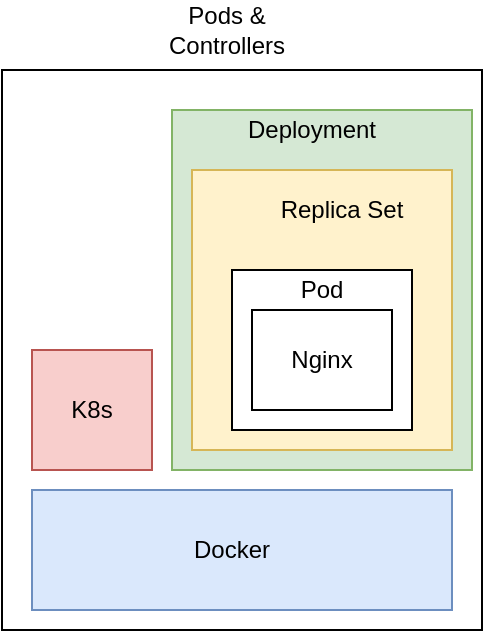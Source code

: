 <mxfile version="12.2.2" type="device" pages="1"><diagram id="HtEJY53MmbjQ3tsbljuF" name="Page-1"><mxGraphModel dx="854" dy="490" grid="1" gridSize="10" guides="1" tooltips="1" connect="1" arrows="1" fold="1" page="1" pageScale="1" pageWidth="850" pageHeight="1100" math="0" shadow="0"><root><mxCell id="0"/><mxCell id="1" parent="0"/><mxCell id="SwyqeuiKNYTdVE5nKa6j-1" value="" style="rounded=0;whiteSpace=wrap;html=1;" vertex="1" parent="1"><mxGeometry x="265" y="100" width="240" height="280" as="geometry"/></mxCell><mxCell id="SwyqeuiKNYTdVE5nKa6j-5" value="" style="rounded=0;whiteSpace=wrap;html=1;fillColor=#d5e8d4;strokeColor=#82b366;" vertex="1" parent="1"><mxGeometry x="350" y="120" width="150" height="180" as="geometry"/></mxCell><mxCell id="SwyqeuiKNYTdVE5nKa6j-12" value="" style="rounded=0;whiteSpace=wrap;html=1;fillColor=#fff2cc;strokeColor=#d6b656;" vertex="1" parent="1"><mxGeometry x="360" y="150" width="130" height="140" as="geometry"/></mxCell><mxCell id="SwyqeuiKNYTdVE5nKa6j-2" value="" style="rounded=0;whiteSpace=wrap;html=1;fillColor=#dae8fc;strokeColor=#6c8ebf;" vertex="1" parent="1"><mxGeometry x="280" y="310" width="210" height="60" as="geometry"/></mxCell><mxCell id="SwyqeuiKNYTdVE5nKa6j-3" value="Docker" style="text;html=1;strokeColor=none;fillColor=none;align=center;verticalAlign=middle;whiteSpace=wrap;rounded=0;" vertex="1" parent="1"><mxGeometry x="360" y="330" width="40" height="20" as="geometry"/></mxCell><mxCell id="SwyqeuiKNYTdVE5nKa6j-4" value="K8s" style="rounded=0;whiteSpace=wrap;html=1;fillColor=#f8cecc;strokeColor=#b85450;" vertex="1" parent="1"><mxGeometry x="280" y="240" width="60" height="60" as="geometry"/></mxCell><mxCell id="SwyqeuiKNYTdVE5nKa6j-6" value="" style="rounded=0;whiteSpace=wrap;html=1;" vertex="1" parent="1"><mxGeometry x="380" y="200" width="90" height="80" as="geometry"/></mxCell><mxCell id="SwyqeuiKNYTdVE5nKa6j-7" value="Deployment" style="text;html=1;strokeColor=none;fillColor=none;align=center;verticalAlign=middle;whiteSpace=wrap;rounded=0;" vertex="1" parent="1"><mxGeometry x="400" y="120" width="40" height="20" as="geometry"/></mxCell><mxCell id="SwyqeuiKNYTdVE5nKa6j-8" value="Pod" style="text;html=1;strokeColor=none;fillColor=none;align=center;verticalAlign=middle;whiteSpace=wrap;rounded=0;" vertex="1" parent="1"><mxGeometry x="405" y="200" width="40" height="20" as="geometry"/></mxCell><mxCell id="SwyqeuiKNYTdVE5nKa6j-9" value="" style="rounded=0;whiteSpace=wrap;html=1;" vertex="1" parent="1"><mxGeometry x="390" y="220" width="70" height="50" as="geometry"/></mxCell><mxCell id="SwyqeuiKNYTdVE5nKa6j-10" value="Nginx" style="text;html=1;strokeColor=none;fillColor=none;align=center;verticalAlign=middle;whiteSpace=wrap;rounded=0;" vertex="1" parent="1"><mxGeometry x="405" y="235" width="40" height="20" as="geometry"/></mxCell><mxCell id="SwyqeuiKNYTdVE5nKa6j-11" value="Pods &amp;amp; Controllers" style="text;html=1;strokeColor=none;fillColor=none;align=center;verticalAlign=middle;whiteSpace=wrap;rounded=0;" vertex="1" parent="1"><mxGeometry x="345" y="70" width="65" height="20" as="geometry"/></mxCell><mxCell id="SwyqeuiKNYTdVE5nKa6j-13" value="Replica Set" style="text;html=1;strokeColor=none;fillColor=none;align=center;verticalAlign=middle;whiteSpace=wrap;rounded=0;" vertex="1" parent="1"><mxGeometry x="400" y="160" width="70" height="20" as="geometry"/></mxCell></root></mxGraphModel></diagram></mxfile>